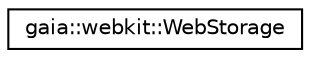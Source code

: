 digraph G
{
  edge [fontname="Helvetica",fontsize="10",labelfontname="Helvetica",labelfontsize="10"];
  node [fontname="Helvetica",fontsize="10",shape=record];
  rankdir=LR;
  Node1 [label="gaia::webkit::WebStorage",height=0.2,width=0.4,color="black", fillcolor="white", style="filled",URL="$d9/dcc/classgaia_1_1webkit_1_1_web_storage.html",tooltip="Functionality for manipulating the webstorage databases."];
}
